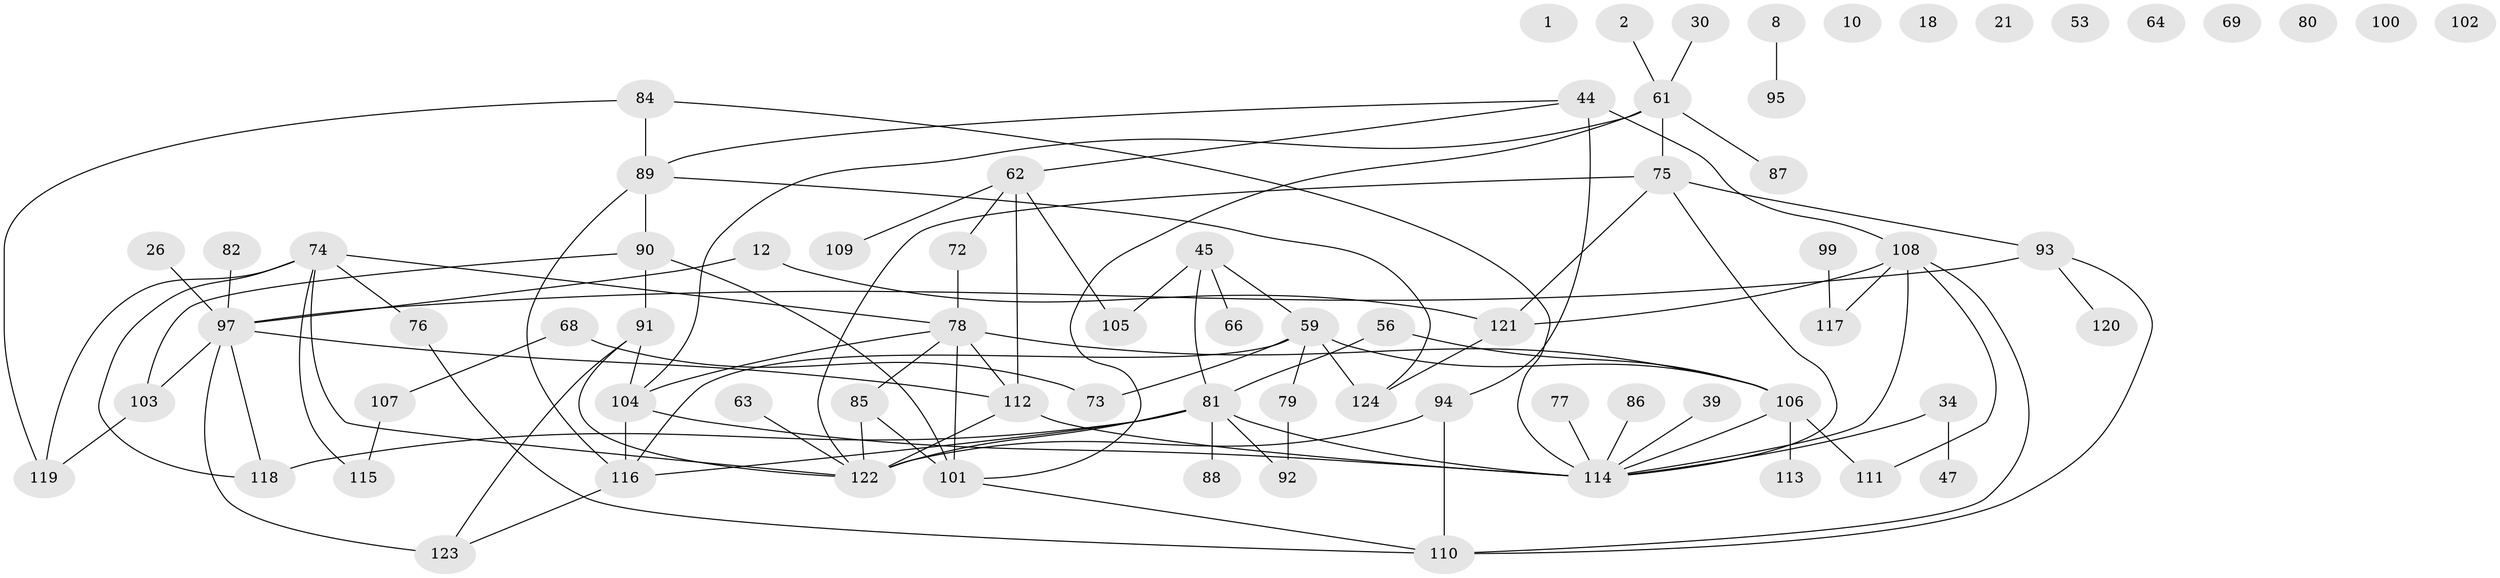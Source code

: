 // original degree distribution, {0: 0.08064516129032258, 1: 0.1693548387096774, 2: 0.3064516129032258, 3: 0.18548387096774194, 5: 0.08064516129032258, 4: 0.0967741935483871, 6: 0.04838709677419355, 7: 0.03225806451612903}
// Generated by graph-tools (version 1.1) at 2025/43/03/04/25 21:43:21]
// undirected, 74 vertices, 103 edges
graph export_dot {
graph [start="1"]
  node [color=gray90,style=filled];
  1;
  2;
  8;
  10;
  12;
  18;
  21;
  26;
  30;
  34;
  39;
  44 [super="+41"];
  45;
  47;
  53;
  56;
  59;
  61 [super="+60"];
  62 [super="+40+57"];
  63;
  64;
  66;
  68;
  69;
  72;
  73;
  74 [super="+46+51"];
  75 [super="+55"];
  76;
  77;
  78 [super="+4+67"];
  79;
  80;
  81 [super="+20"];
  82;
  84 [super="+5"];
  85 [super="+71"];
  86;
  87;
  88;
  89 [super="+52+50"];
  90 [super="+54"];
  91 [super="+70"];
  92 [super="+58"];
  93;
  94 [super="+25"];
  95;
  97 [super="+9"];
  99;
  100;
  101 [super="+83"];
  102;
  103;
  104 [super="+48"];
  105;
  106 [super="+65"];
  107;
  108;
  109;
  110 [super="+24+36+19+35"];
  111;
  112 [super="+11+17+22+31+28"];
  113;
  114 [super="+32+43"];
  115;
  116 [super="+38+98"];
  117;
  118 [super="+13+37"];
  119;
  120;
  121;
  122 [super="+96+14"];
  123;
  124 [super="+42"];
  2 -- 61;
  8 -- 95;
  12 -- 97;
  12 -- 121;
  26 -- 97;
  30 -- 61;
  34 -- 47;
  34 -- 114;
  39 -- 114;
  44 -- 108 [weight=2];
  44 -- 94;
  44 -- 62;
  44 -- 89;
  45 -- 59;
  45 -- 66;
  45 -- 81;
  45 -- 105;
  56 -- 106;
  56 -- 81;
  59 -- 73;
  59 -- 79;
  59 -- 106 [weight=2];
  59 -- 116;
  59 -- 124;
  61 -- 87;
  61 -- 104;
  61 -- 75 [weight=2];
  61 -- 101;
  62 -- 72;
  62 -- 109;
  62 -- 112;
  62 -- 105;
  63 -- 122;
  68 -- 73;
  68 -- 107;
  72 -- 78;
  74 -- 118;
  74 -- 122;
  74 -- 76;
  74 -- 78;
  74 -- 115;
  74 -- 119;
  75 -- 93;
  75 -- 122 [weight=2];
  75 -- 121;
  75 -- 114;
  76 -- 110;
  77 -- 114;
  78 -- 112;
  78 -- 101;
  78 -- 106;
  78 -- 104;
  78 -- 85;
  79 -- 92;
  81 -- 88;
  81 -- 92;
  81 -- 114 [weight=2];
  81 -- 122;
  81 -- 118;
  81 -- 116 [weight=2];
  82 -- 97;
  84 -- 119;
  84 -- 114;
  84 -- 89;
  85 -- 101;
  85 -- 122;
  86 -- 114;
  89 -- 124;
  89 -- 90;
  89 -- 116;
  90 -- 103;
  90 -- 101 [weight=2];
  90 -- 91;
  91 -- 123;
  91 -- 122;
  91 -- 104;
  93 -- 120;
  93 -- 97;
  93 -- 110;
  94 -- 122 [weight=4];
  94 -- 110;
  97 -- 103;
  97 -- 118;
  97 -- 123;
  97 -- 112;
  99 -- 117;
  101 -- 110;
  103 -- 119;
  104 -- 114;
  104 -- 116 [weight=2];
  106 -- 113;
  106 -- 111;
  106 -- 114;
  107 -- 115;
  108 -- 111;
  108 -- 117;
  108 -- 121;
  108 -- 110;
  108 -- 114;
  112 -- 122;
  112 -- 114;
  116 -- 123;
  121 -- 124;
}

